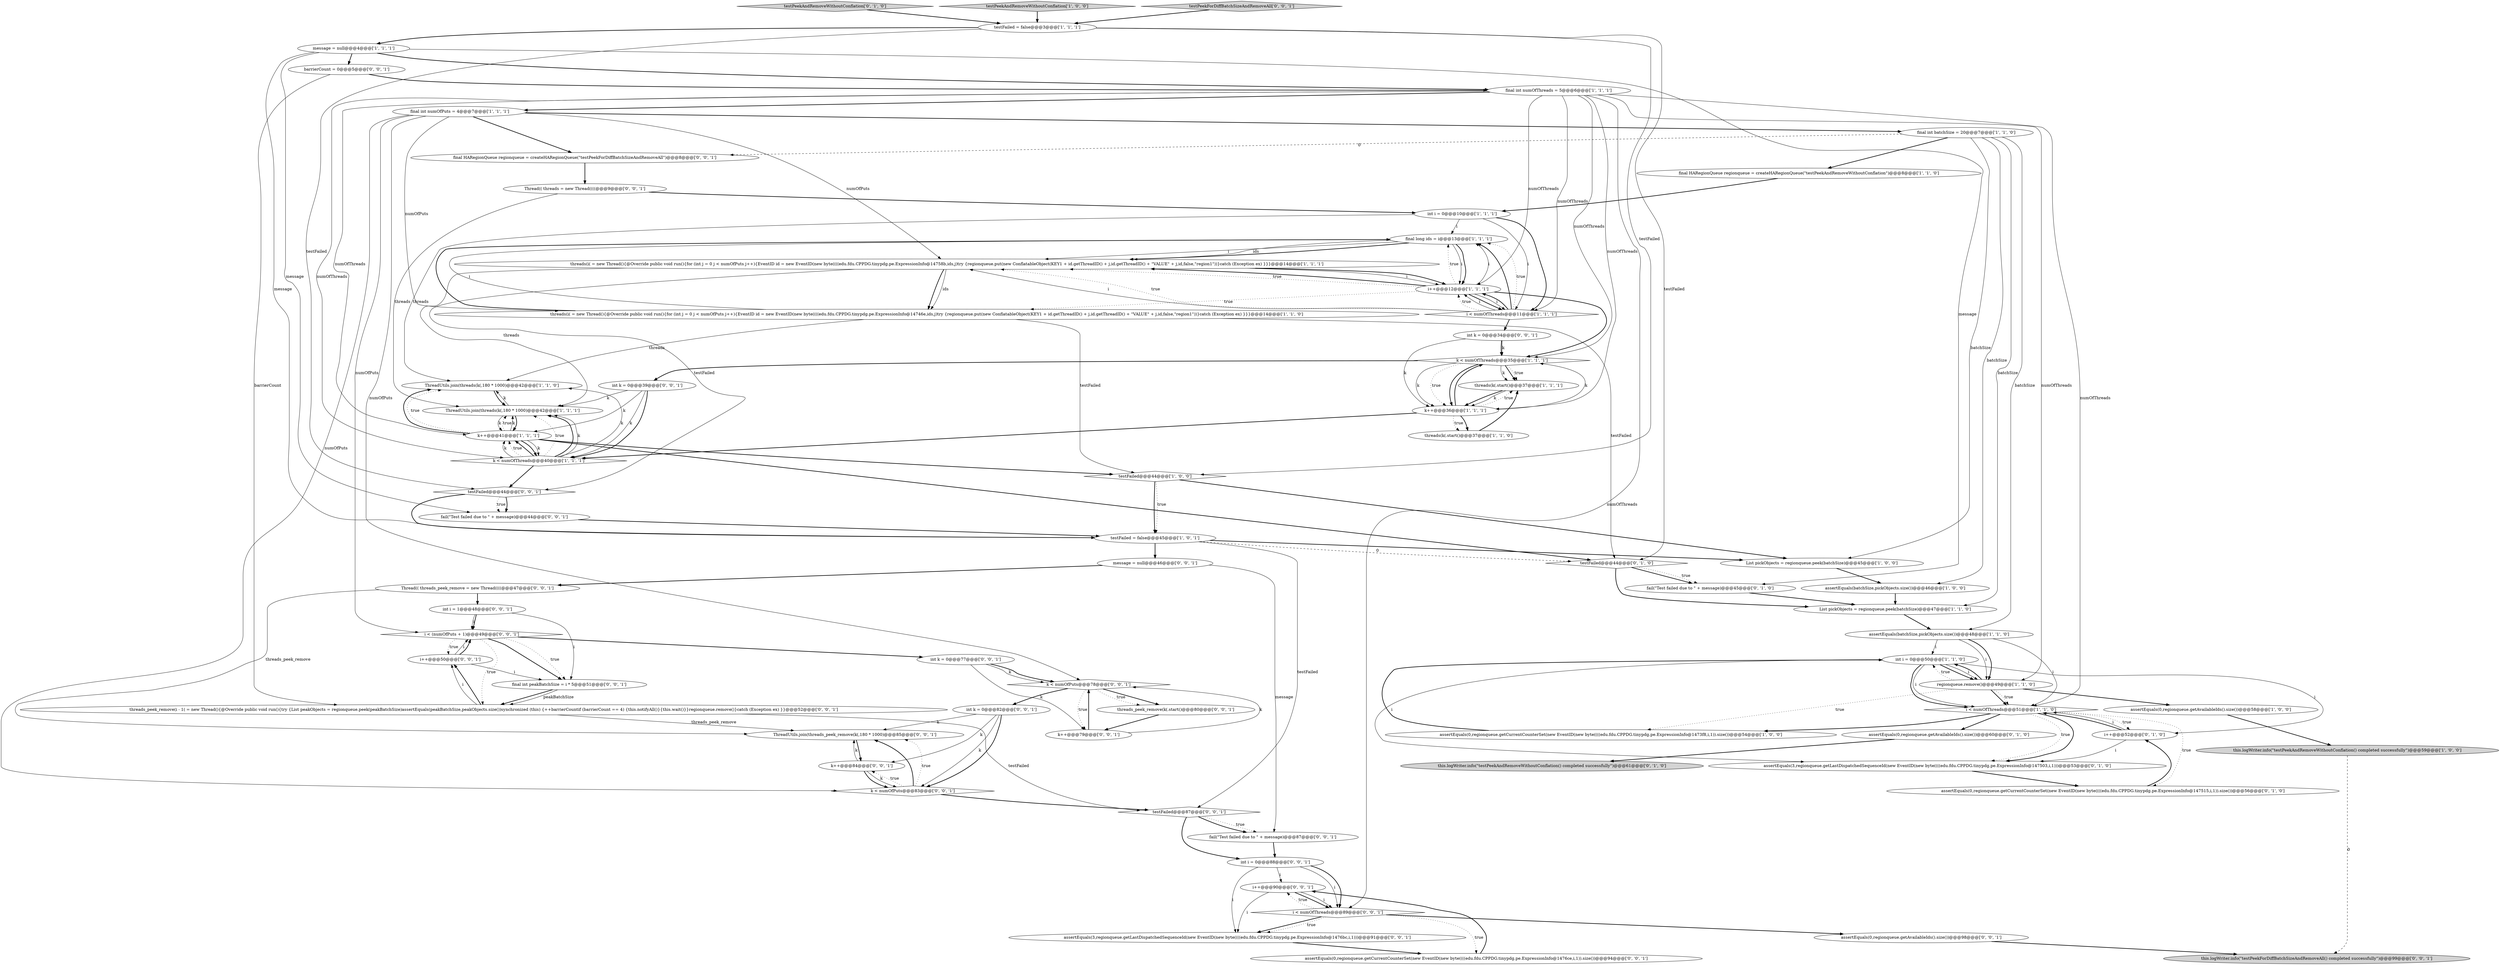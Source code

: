 digraph {
27 [style = filled, label = "final HARegionQueue regionqueue = createHARegionQueue(\"testPeekAndRemoveWithoutConflation\")@@@8@@@['1', '1', '0']", fillcolor = white, shape = ellipse image = "AAA0AAABBB1BBB"];
56 [style = filled, label = "i++@@@50@@@['0', '0', '1']", fillcolor = white, shape = ellipse image = "AAA0AAABBB3BBB"];
44 [style = filled, label = "k++@@@84@@@['0', '0', '1']", fillcolor = white, shape = ellipse image = "AAA0AAABBB3BBB"];
66 [style = filled, label = "Thread(( threads = new Thread((((@@@9@@@['0', '0', '1']", fillcolor = white, shape = ellipse image = "AAA0AAABBB3BBB"];
31 [style = filled, label = "int i = 0@@@50@@@['1', '1', '0']", fillcolor = white, shape = ellipse image = "AAA0AAABBB1BBB"];
35 [style = filled, label = "testPeekAndRemoveWithoutConflation['0', '1', '0']", fillcolor = lightgray, shape = diamond image = "AAA0AAABBB2BBB"];
13 [style = filled, label = "regionqueue.remove()@@@49@@@['1', '1', '0']", fillcolor = white, shape = ellipse image = "AAA0AAABBB1BBB"];
58 [style = filled, label = "i++@@@90@@@['0', '0', '1']", fillcolor = white, shape = ellipse image = "AAA0AAABBB3BBB"];
4 [style = filled, label = "testFailed@@@44@@@['1', '0', '0']", fillcolor = white, shape = diamond image = "AAA0AAABBB1BBB"];
28 [style = filled, label = "assertEquals(0,regionqueue.getAvailableIds().size())@@@58@@@['1', '0', '0']", fillcolor = white, shape = ellipse image = "AAA0AAABBB1BBB"];
49 [style = filled, label = "message = null@@@46@@@['0', '0', '1']", fillcolor = white, shape = ellipse image = "AAA0AAABBB3BBB"];
11 [style = filled, label = "k++@@@41@@@['1', '1', '1']", fillcolor = white, shape = ellipse image = "AAA0AAABBB1BBB"];
21 [style = filled, label = "ThreadUtils.join(threads(k(,180 * 1000)@@@42@@@['1', '1', '0']", fillcolor = white, shape = ellipse image = "AAA0AAABBB1BBB"];
51 [style = filled, label = "threads_peek_remove(i - 1( = new Thread(){@Override public void run(){try {List peakObjects = regionqueue.peek(peakBatchSize)assertEquals(peakBatchSize,peakObjects.size())synchronized (this) {++barrierCountif (barrierCount == 4) {this.notifyAll()}{this.wait()}}regionqueue.remove()}catch (Exception ex) }}@@@52@@@['0', '0', '1']", fillcolor = white, shape = ellipse image = "AAA0AAABBB3BBB"];
59 [style = filled, label = "ThreadUtils.join(threads_peek_remove(k(,180 * 1000)@@@85@@@['0', '0', '1']", fillcolor = white, shape = ellipse image = "AAA0AAABBB3BBB"];
9 [style = filled, label = "threads(i( = new Thread(){@Override public void run(){for (int j = 0 j < numOfPuts j++){EventID id = new EventID(new byte((((edu.fdu.CPPDG.tinypdg.pe.ExpressionInfo@14746e,ids,j)try {regionqueue.put(new ConflatableObject(KEY1 + id.getThreadID() + j,id.getThreadID() + \"VALUE\" + j,id,false,\"region1\"))}catch (Exception ex) }}}@@@14@@@['1', '1', '0']", fillcolor = white, shape = ellipse image = "AAA0AAABBB1BBB"];
25 [style = filled, label = "testFailed = false@@@3@@@['1', '1', '1']", fillcolor = white, shape = ellipse image = "AAA0AAABBB1BBB"];
30 [style = filled, label = "k < numOfThreads@@@35@@@['1', '1', '1']", fillcolor = white, shape = diamond image = "AAA0AAABBB1BBB"];
8 [style = filled, label = "assertEquals(batchSize,pickObjects.size())@@@46@@@['1', '0', '0']", fillcolor = white, shape = ellipse image = "AAA0AAABBB1BBB"];
0 [style = filled, label = "testPeekAndRemoveWithoutConflation['1', '0', '0']", fillcolor = lightgray, shape = diamond image = "AAA0AAABBB1BBB"];
10 [style = filled, label = "i < numOfThreads@@@51@@@['1', '1', '0']", fillcolor = white, shape = diamond image = "AAA0AAABBB1BBB"];
55 [style = filled, label = "Thread(( threads_peek_remove = new Thread((((@@@47@@@['0', '0', '1']", fillcolor = white, shape = ellipse image = "AAA0AAABBB3BBB"];
26 [style = filled, label = "final int numOfPuts = 4@@@7@@@['1', '1', '1']", fillcolor = white, shape = ellipse image = "AAA0AAABBB1BBB"];
39 [style = filled, label = "fail(\"Test failed due to \" + message)@@@45@@@['0', '1', '0']", fillcolor = white, shape = ellipse image = "AAA1AAABBB2BBB"];
52 [style = filled, label = "k < numOfPuts@@@78@@@['0', '0', '1']", fillcolor = white, shape = diamond image = "AAA0AAABBB3BBB"];
61 [style = filled, label = "fail(\"Test failed due to \" + message)@@@44@@@['0', '0', '1']", fillcolor = white, shape = ellipse image = "AAA0AAABBB3BBB"];
41 [style = filled, label = "int i = 1@@@48@@@['0', '0', '1']", fillcolor = white, shape = ellipse image = "AAA0AAABBB3BBB"];
22 [style = filled, label = "testFailed = false@@@45@@@['1', '0', '1']", fillcolor = white, shape = ellipse image = "AAA0AAABBB1BBB"];
67 [style = filled, label = "int k = 0@@@77@@@['0', '0', '1']", fillcolor = white, shape = ellipse image = "AAA0AAABBB3BBB"];
16 [style = filled, label = "k < numOfThreads@@@40@@@['1', '1', '1']", fillcolor = white, shape = diamond image = "AAA0AAABBB1BBB"];
18 [style = filled, label = "message = null@@@4@@@['1', '1', '1']", fillcolor = white, shape = ellipse image = "AAA0AAABBB1BBB"];
53 [style = filled, label = "int k = 0@@@34@@@['0', '0', '1']", fillcolor = white, shape = ellipse image = "AAA0AAABBB3BBB"];
12 [style = filled, label = "ThreadUtils.join(threads(k(,180 * 1000)@@@42@@@['1', '1', '1']", fillcolor = white, shape = ellipse image = "AAA0AAABBB1BBB"];
38 [style = filled, label = "assertEquals(0,regionqueue.getAvailableIds().size())@@@60@@@['0', '1', '0']", fillcolor = white, shape = ellipse image = "AAA0AAABBB2BBB"];
32 [style = filled, label = "List pickObjects = regionqueue.peek(batchSize)@@@45@@@['1', '0', '0']", fillcolor = white, shape = ellipse image = "AAA0AAABBB1BBB"];
65 [style = filled, label = "assertEquals(0,regionqueue.getAvailableIds().size())@@@98@@@['0', '0', '1']", fillcolor = white, shape = ellipse image = "AAA0AAABBB3BBB"];
71 [style = filled, label = "barrierCount = 0@@@5@@@['0', '0', '1']", fillcolor = white, shape = ellipse image = "AAA0AAABBB3BBB"];
45 [style = filled, label = "threads_peek_remove(k(.start()@@@80@@@['0', '0', '1']", fillcolor = white, shape = ellipse image = "AAA0AAABBB3BBB"];
62 [style = filled, label = "i < numOfThreads@@@89@@@['0', '0', '1']", fillcolor = white, shape = diamond image = "AAA0AAABBB3BBB"];
5 [style = filled, label = "threads(k(.start()@@@37@@@['1', '1', '0']", fillcolor = white, shape = ellipse image = "AAA0AAABBB1BBB"];
70 [style = filled, label = "i < (numOfPuts + 1)@@@49@@@['0', '0', '1']", fillcolor = white, shape = diamond image = "AAA0AAABBB3BBB"];
63 [style = filled, label = "testFailed@@@87@@@['0', '0', '1']", fillcolor = white, shape = diamond image = "AAA0AAABBB3BBB"];
37 [style = filled, label = "i++@@@52@@@['0', '1', '0']", fillcolor = white, shape = ellipse image = "AAA0AAABBB2BBB"];
57 [style = filled, label = "assertEquals(0,regionqueue.getCurrentCounterSet(new EventID(new byte((((edu.fdu.CPPDG.tinypdg.pe.ExpressionInfo@1476ce,i,1)).size())@@@94@@@['0', '0', '1']", fillcolor = white, shape = ellipse image = "AAA0AAABBB3BBB"];
2 [style = filled, label = "final int numOfThreads = 5@@@6@@@['1', '1', '1']", fillcolor = white, shape = ellipse image = "AAA0AAABBB1BBB"];
19 [style = filled, label = "threads(k(.start()@@@37@@@['1', '1', '1']", fillcolor = white, shape = ellipse image = "AAA0AAABBB1BBB"];
36 [style = filled, label = "assertEquals(3,regionqueue.getLastDispatchedSequenceId(new EventID(new byte((((edu.fdu.CPPDG.tinypdg.pe.ExpressionInfo@147503,i,1)))@@@53@@@['0', '1', '0']", fillcolor = white, shape = ellipse image = "AAA0AAABBB2BBB"];
23 [style = filled, label = "assertEquals(batchSize,pickObjects.size())@@@48@@@['1', '1', '0']", fillcolor = white, shape = ellipse image = "AAA0AAABBB1BBB"];
60 [style = filled, label = "testFailed@@@44@@@['0', '0', '1']", fillcolor = white, shape = diamond image = "AAA0AAABBB3BBB"];
68 [style = filled, label = "fail(\"Test failed due to \" + message)@@@87@@@['0', '0', '1']", fillcolor = white, shape = ellipse image = "AAA0AAABBB3BBB"];
17 [style = filled, label = "final int batchSize = 20@@@7@@@['1', '1', '0']", fillcolor = white, shape = ellipse image = "AAA0AAABBB1BBB"];
40 [style = filled, label = "testFailed@@@44@@@['0', '1', '0']", fillcolor = white, shape = diamond image = "AAA1AAABBB2BBB"];
20 [style = filled, label = "assertEquals(0,regionqueue.getCurrentCounterSet(new EventID(new byte((((edu.fdu.CPPDG.tinypdg.pe.ExpressionInfo@1473f8,i,1)).size())@@@54@@@['1', '0', '0']", fillcolor = white, shape = ellipse image = "AAA0AAABBB1BBB"];
50 [style = filled, label = "k < numOfPuts@@@83@@@['0', '0', '1']", fillcolor = white, shape = diamond image = "AAA0AAABBB3BBB"];
48 [style = filled, label = "assertEquals(3,regionqueue.getLastDispatchedSequenceId(new EventID(new byte((((edu.fdu.CPPDG.tinypdg.pe.ExpressionInfo@1476bc,i,1)))@@@91@@@['0', '0', '1']", fillcolor = white, shape = ellipse image = "AAA0AAABBB3BBB"];
29 [style = filled, label = "int i = 0@@@10@@@['1', '1', '1']", fillcolor = white, shape = ellipse image = "AAA0AAABBB1BBB"];
46 [style = filled, label = "int k = 0@@@82@@@['0', '0', '1']", fillcolor = white, shape = ellipse image = "AAA0AAABBB3BBB"];
6 [style = filled, label = "List pickObjects = regionqueue.peek(batchSize)@@@47@@@['1', '1', '0']", fillcolor = white, shape = ellipse image = "AAA0AAABBB1BBB"];
34 [style = filled, label = "assertEquals(0,regionqueue.getCurrentCounterSet(new EventID(new byte((((edu.fdu.CPPDG.tinypdg.pe.ExpressionInfo@147515,i,1)).size())@@@56@@@['0', '1', '0']", fillcolor = white, shape = ellipse image = "AAA0AAABBB2BBB"];
1 [style = filled, label = "final long ids = i@@@13@@@['1', '1', '1']", fillcolor = white, shape = ellipse image = "AAA0AAABBB1BBB"];
42 [style = filled, label = "this.logWriter.info(\"testPeekForDiffBatchSizeAndRemoveAll() completed successfully\")@@@99@@@['0', '0', '1']", fillcolor = lightgray, shape = ellipse image = "AAA0AAABBB3BBB"];
3 [style = filled, label = "i < numOfThreads@@@11@@@['1', '1', '1']", fillcolor = white, shape = diamond image = "AAA0AAABBB1BBB"];
47 [style = filled, label = "final HARegionQueue regionqueue = createHARegionQueue(\"testPeekForDiffBatchSizeAndRemoveAll\")@@@8@@@['0', '0', '1']", fillcolor = white, shape = ellipse image = "AAA0AAABBB3BBB"];
69 [style = filled, label = "k++@@@79@@@['0', '0', '1']", fillcolor = white, shape = ellipse image = "AAA0AAABBB3BBB"];
72 [style = filled, label = "int k = 0@@@39@@@['0', '0', '1']", fillcolor = white, shape = ellipse image = "AAA0AAABBB3BBB"];
24 [style = filled, label = "k++@@@36@@@['1', '1', '1']", fillcolor = white, shape = ellipse image = "AAA0AAABBB1BBB"];
33 [style = filled, label = "this.logWriter.info(\"testPeekAndRemoveWithoutConflation() completed successfully\")@@@61@@@['0', '1', '0']", fillcolor = lightgray, shape = ellipse image = "AAA0AAABBB2BBB"];
15 [style = filled, label = "threads(i( = new Thread(){@Override public void run(){for (int j = 0 j < numOfPuts j++){EventID id = new EventID(new byte((((edu.fdu.CPPDG.tinypdg.pe.ExpressionInfo@14758b,ids,j)try {regionqueue.put(new ConflatableObject(KEY1 + id.getThreadID() + j,id.getThreadID() + \"VALUE\" + j,id,false,\"region1\"))}catch (Exception ex) }}}@@@14@@@['1', '1', '1']", fillcolor = white, shape = ellipse image = "AAA0AAABBB1BBB"];
43 [style = filled, label = "final int peakBatchSize = i * 5@@@51@@@['0', '0', '1']", fillcolor = white, shape = ellipse image = "AAA0AAABBB3BBB"];
64 [style = filled, label = "int i = 0@@@88@@@['0', '0', '1']", fillcolor = white, shape = ellipse image = "AAA0AAABBB3BBB"];
14 [style = filled, label = "this.logWriter.info(\"testPeekAndRemoveWithoutConflation() completed successfully\")@@@59@@@['1', '0', '0']", fillcolor = lightgray, shape = ellipse image = "AAA0AAABBB1BBB"];
54 [style = filled, label = "testPeekForDiffBatchSizeAndRemoveAll['0', '0', '1']", fillcolor = lightgray, shape = diamond image = "AAA0AAABBB3BBB"];
7 [style = filled, label = "i++@@@12@@@['1', '1', '1']", fillcolor = white, shape = ellipse image = "AAA0AAABBB1BBB"];
31->10 [style = solid, label="i"];
1->7 [style = solid, label="i"];
60->61 [style = bold, label=""];
30->19 [style = dotted, label="true"];
11->4 [style = bold, label=""];
26->17 [style = bold, label=""];
37->10 [style = bold, label=""];
47->66 [style = bold, label=""];
56->70 [style = solid, label="i"];
3->1 [style = dotted, label="true"];
49->55 [style = bold, label=""];
62->58 [style = dotted, label="true"];
29->21 [style = solid, label="threads"];
62->48 [style = bold, label=""];
55->59 [style = solid, label="threads_peek_remove"];
50->63 [style = bold, label=""];
11->16 [style = bold, label=""];
52->45 [style = bold, label=""];
4->22 [style = bold, label=""];
0->25 [style = bold, label=""];
11->21 [style = dotted, label="true"];
3->7 [style = bold, label=""];
16->60 [style = bold, label=""];
56->70 [style = bold, label=""];
72->16 [style = solid, label="k"];
51->63 [style = solid, label="testFailed"];
3->1 [style = bold, label=""];
15->7 [style = solid, label="i"];
23->31 [style = solid, label="i"];
16->12 [style = bold, label=""];
30->24 [style = solid, label="k"];
58->62 [style = bold, label=""];
58->48 [style = solid, label="i"];
40->6 [style = bold, label=""];
9->4 [style = solid, label="testFailed"];
18->22 [style = solid, label="message"];
7->15 [style = dotted, label="true"];
2->16 [style = solid, label="numOfThreads"];
2->30 [style = solid, label="numOfThreads"];
12->21 [style = solid, label="k"];
40->39 [style = bold, label=""];
2->7 [style = solid, label="numOfThreads"];
63->64 [style = bold, label=""];
13->10 [style = bold, label=""];
53->24 [style = solid, label="k"];
24->5 [style = bold, label=""];
10->38 [style = bold, label=""];
65->42 [style = bold, label=""];
18->61 [style = solid, label="message"];
64->62 [style = solid, label="i"];
72->16 [style = bold, label=""];
61->22 [style = bold, label=""];
17->8 [style = solid, label="batchSize"];
69->52 [style = solid, label="k"];
31->37 [style = solid, label="i"];
62->65 [style = bold, label=""];
30->72 [style = bold, label=""];
15->60 [style = solid, label="testFailed"];
50->59 [style = dotted, label="true"];
17->27 [style = bold, label=""];
2->26 [style = bold, label=""];
15->9 [style = bold, label=""];
9->40 [style = solid, label="testFailed"];
11->12 [style = dotted, label="true"];
70->51 [style = dotted, label="true"];
45->69 [style = bold, label=""];
58->62 [style = solid, label="i"];
20->31 [style = bold, label=""];
64->62 [style = bold, label=""];
7->1 [style = solid, label="i"];
26->15 [style = solid, label="numOfPuts"];
10->36 [style = dotted, label="true"];
50->44 [style = dotted, label="true"];
64->58 [style = solid, label="i"];
13->10 [style = dotted, label="true"];
13->31 [style = bold, label=""];
41->43 [style = solid, label="i"];
13->28 [style = bold, label=""];
7->3 [style = solid, label="i"];
15->7 [style = bold, label=""];
26->9 [style = solid, label="numOfPuts"];
67->52 [style = solid, label="k"];
67->52 [style = bold, label=""];
2->11 [style = solid, label="numOfThreads"];
17->32 [style = solid, label="batchSize"];
17->47 [style = dashed, label="0"];
17->23 [style = solid, label="batchSize"];
3->15 [style = solid, label="i"];
48->57 [style = bold, label=""];
44->50 [style = bold, label=""];
53->30 [style = bold, label=""];
72->11 [style = solid, label="k"];
52->45 [style = dotted, label="true"];
1->15 [style = bold, label=""];
35->25 [style = bold, label=""];
38->33 [style = bold, label=""];
72->12 [style = solid, label="k"];
51->56 [style = bold, label=""];
3->7 [style = dotted, label="true"];
23->13 [style = solid, label="i"];
28->14 [style = bold, label=""];
6->23 [style = bold, label=""];
50->59 [style = bold, label=""];
12->11 [style = solid, label="k"];
30->19 [style = solid, label="k"];
56->43 [style = solid, label="i"];
10->20 [style = bold, label=""];
62->48 [style = dotted, label="true"];
64->48 [style = solid, label="i"];
5->19 [style = bold, label=""];
22->63 [style = solid, label="testFailed"];
29->3 [style = bold, label=""];
66->29 [style = bold, label=""];
29->1 [style = solid, label="i"];
25->60 [style = solid, label="testFailed"];
3->15 [style = dotted, label="true"];
63->68 [style = dotted, label="true"];
43->51 [style = bold, label=""];
9->21 [style = solid, label="threads"];
39->6 [style = bold, label=""];
52->46 [style = bold, label=""];
69->52 [style = bold, label=""];
17->6 [style = solid, label="batchSize"];
71->2 [style = bold, label=""];
11->40 [style = bold, label=""];
26->52 [style = solid, label="numOfPuts"];
10->34 [style = dotted, label="true"];
37->36 [style = solid, label="i"];
7->1 [style = dotted, label="true"];
8->6 [style = bold, label=""];
19->24 [style = bold, label=""];
54->25 [style = bold, label=""];
25->18 [style = bold, label=""];
37->10 [style = solid, label="i"];
30->24 [style = dotted, label="true"];
44->50 [style = solid, label="k"];
22->32 [style = bold, label=""];
7->3 [style = bold, label=""];
62->57 [style = dotted, label="true"];
16->11 [style = solid, label="k"];
2->62 [style = solid, label="numOfThreads"];
24->19 [style = dotted, label="true"];
23->13 [style = bold, label=""];
66->12 [style = solid, label="threads"];
1->15 [style = solid, label="i"];
24->30 [style = solid, label="k"];
70->43 [style = dotted, label="true"];
2->3 [style = solid, label="numOfThreads"];
22->40 [style = dashed, label="0"];
70->67 [style = bold, label=""];
24->16 [style = bold, label=""];
32->8 [style = bold, label=""];
70->43 [style = bold, label=""];
52->69 [style = dotted, label="true"];
29->3 [style = solid, label="i"];
51->59 [style = solid, label="threads_peek_remove"];
16->12 [style = solid, label="k"];
31->36 [style = solid, label="i"];
16->11 [style = dotted, label="true"];
59->44 [style = bold, label=""];
7->15 [style = bold, label=""];
60->22 [style = bold, label=""];
1->7 [style = bold, label=""];
31->13 [style = bold, label=""];
71->51 [style = solid, label="barrierCount"];
53->30 [style = solid, label="k"];
25->4 [style = solid, label="testFailed"];
16->11 [style = bold, label=""];
70->56 [style = dotted, label="true"];
3->53 [style = bold, label=""];
46->44 [style = solid, label="k"];
4->22 [style = dotted, label="true"];
2->24 [style = solid, label="numOfThreads"];
57->58 [style = bold, label=""];
23->10 [style = solid, label="i"];
26->47 [style = bold, label=""];
26->70 [style = solid, label="numOfPuts"];
18->39 [style = solid, label="message"];
11->21 [style = bold, label=""];
1->15 [style = solid, label="ids"];
63->68 [style = bold, label=""];
18->2 [style = bold, label=""];
31->10 [style = bold, label=""];
25->40 [style = solid, label="testFailed"];
51->56 [style = solid, label="i"];
15->12 [style = solid, label="threads"];
13->31 [style = dotted, label="true"];
10->37 [style = dotted, label="true"];
60->61 [style = dotted, label="true"];
2->10 [style = solid, label="numOfThreads"];
67->69 [style = solid, label="k"];
31->13 [style = solid, label="i"];
4->32 [style = bold, label=""];
10->36 [style = bold, label=""];
14->42 [style = dashed, label="0"];
68->64 [style = bold, label=""];
11->12 [style = solid, label="k"];
24->30 [style = bold, label=""];
18->71 [style = bold, label=""];
46->50 [style = solid, label="k"];
16->21 [style = solid, label="k"];
7->9 [style = dotted, label="true"];
21->12 [style = bold, label=""];
27->29 [style = bold, label=""];
19->24 [style = solid, label="k"];
3->7 [style = solid, label="i"];
43->51 [style = solid, label="peakBatchSize"];
16->12 [style = dotted, label="true"];
46->50 [style = bold, label=""];
41->70 [style = solid, label="i"];
36->34 [style = bold, label=""];
22->49 [style = bold, label=""];
24->5 [style = dotted, label="true"];
11->16 [style = solid, label="k"];
13->20 [style = dotted, label="true"];
55->41 [style = bold, label=""];
46->59 [style = solid, label="k"];
15->9 [style = solid, label="ids"];
12->11 [style = bold, label=""];
41->70 [style = bold, label=""];
40->39 [style = dotted, label="true"];
49->68 [style = solid, label="message"];
2->13 [style = solid, label="numOfThreads"];
9->1 [style = bold, label=""];
26->50 [style = solid, label="numOfPuts"];
30->19 [style = bold, label=""];
30->24 [style = bold, label=""];
34->37 [style = bold, label=""];
7->30 [style = bold, label=""];
44->59 [style = solid, label="k"];
9->1 [style = solid, label="i"];
}
